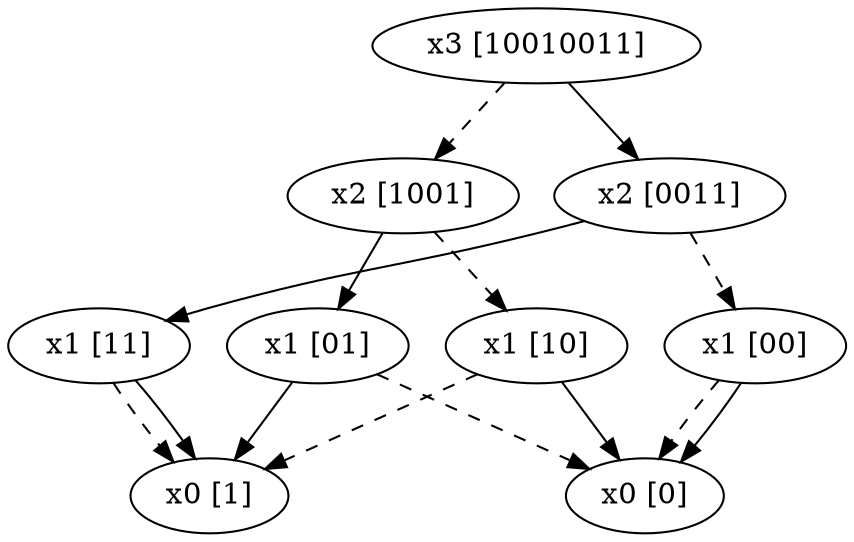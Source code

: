 digraph{_0x7ff38fc05a20_[label="x3 [10010011]"];_0x7ff38fc05a50_[label="x2 [1001]"];_0x7ff38fc05a80_[label="x1 [10]"];_0x7ff38fc05ab0_[label="x0 [1]"];_0x7ff38fc05ae0_[label="x0 [0]"];_0x7ff38fc05b10_[label="x1 [01]"];_0x7ff38fc05ae0_[label="x0 [0]"];_0x7ff38fc05ab0_[label="x0 [1]"];_0x7ff38fc05ba0_[label="x2 [0011]"];_0x7ff38fc05bd0_[label="x1 [00]"];_0x7ff38fc05ae0_[label="x0 [0]"];_0x7ff38fc05ae0_[label="x0 [0]"];_0x7ff38fc05c60_[label="x1 [11]"];_0x7ff38fc05ab0_[label="x0 [1]"];_0x7ff38fc05ab0_[label="x0 [1]"];_0x7ff38fc05a20_->_0x7ff38fc05a50_[style=dashed];_0x7ff38fc05a20_->_0x7ff38fc05ba0_;_0x7ff38fc05a50_->_0x7ff38fc05a80_[style=dashed];_0x7ff38fc05a50_->_0x7ff38fc05b10_;_0x7ff38fc05a80_->_0x7ff38fc05ab0_[style=dashed];_0x7ff38fc05a80_->_0x7ff38fc05ae0_;_0x7ff38fc05b10_->_0x7ff38fc05ae0_[style=dashed];_0x7ff38fc05b10_->_0x7ff38fc05ab0_;_0x7ff38fc05ba0_->_0x7ff38fc05bd0_[style=dashed];_0x7ff38fc05ba0_->_0x7ff38fc05c60_;_0x7ff38fc05bd0_->_0x7ff38fc05ae0_[style=dashed];_0x7ff38fc05bd0_->_0x7ff38fc05ae0_;_0x7ff38fc05c60_->_0x7ff38fc05ab0_[style=dashed];_0x7ff38fc05c60_->_0x7ff38fc05ab0_;}